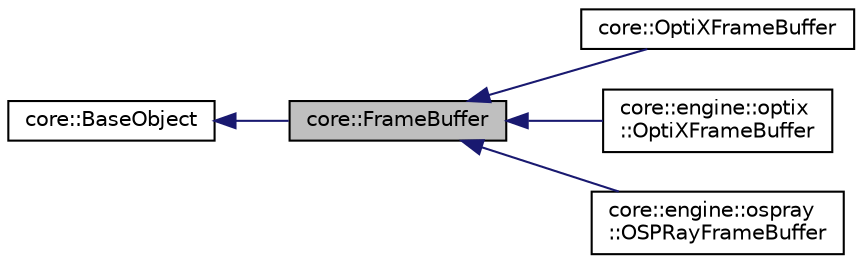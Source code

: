 digraph "core::FrameBuffer"
{
 // LATEX_PDF_SIZE
  edge [fontname="Helvetica",fontsize="10",labelfontname="Helvetica",labelfontsize="10"];
  node [fontname="Helvetica",fontsize="10",shape=record];
  rankdir="LR";
  Node1 [label="core::FrameBuffer",height=0.2,width=0.4,color="black", fillcolor="grey75", style="filled", fontcolor="black",tooltip="This class represents a frame buffer for an engine specific code. It provides an API for utilizing an..."];
  Node2 -> Node1 [dir="back",color="midnightblue",fontsize="10",style="solid",fontname="Helvetica"];
  Node2 [label="core::BaseObject",height=0.2,width=0.4,color="black", fillcolor="white", style="filled",URL="$d1/dc6/classcore_1_1BaseObject.html",tooltip=" "];
  Node1 -> Node3 [dir="back",color="midnightblue",fontsize="10",style="solid",fontname="Helvetica"];
  Node3 [label="core::OptiXFrameBuffer",height=0.2,width=0.4,color="black", fillcolor="white", style="filled",URL="$d6/d1c/classcore_1_1OptiXFrameBuffer.html",tooltip=" "];
  Node1 -> Node4 [dir="back",color="midnightblue",fontsize="10",style="solid",fontname="Helvetica"];
  Node4 [label="core::engine::optix\l::OptiXFrameBuffer",height=0.2,width=0.4,color="black", fillcolor="white", style="filled",URL="$d4/dc0/classcore_1_1engine_1_1optix_1_1OptiXFrameBuffer.html",tooltip=" "];
  Node1 -> Node5 [dir="back",color="midnightblue",fontsize="10",style="solid",fontname="Helvetica"];
  Node5 [label="core::engine::ospray\l::OSPRayFrameBuffer",height=0.2,width=0.4,color="black", fillcolor="white", style="filled",URL="$db/d69/classcore_1_1engine_1_1ospray_1_1OSPRayFrameBuffer.html",tooltip=" "];
}
